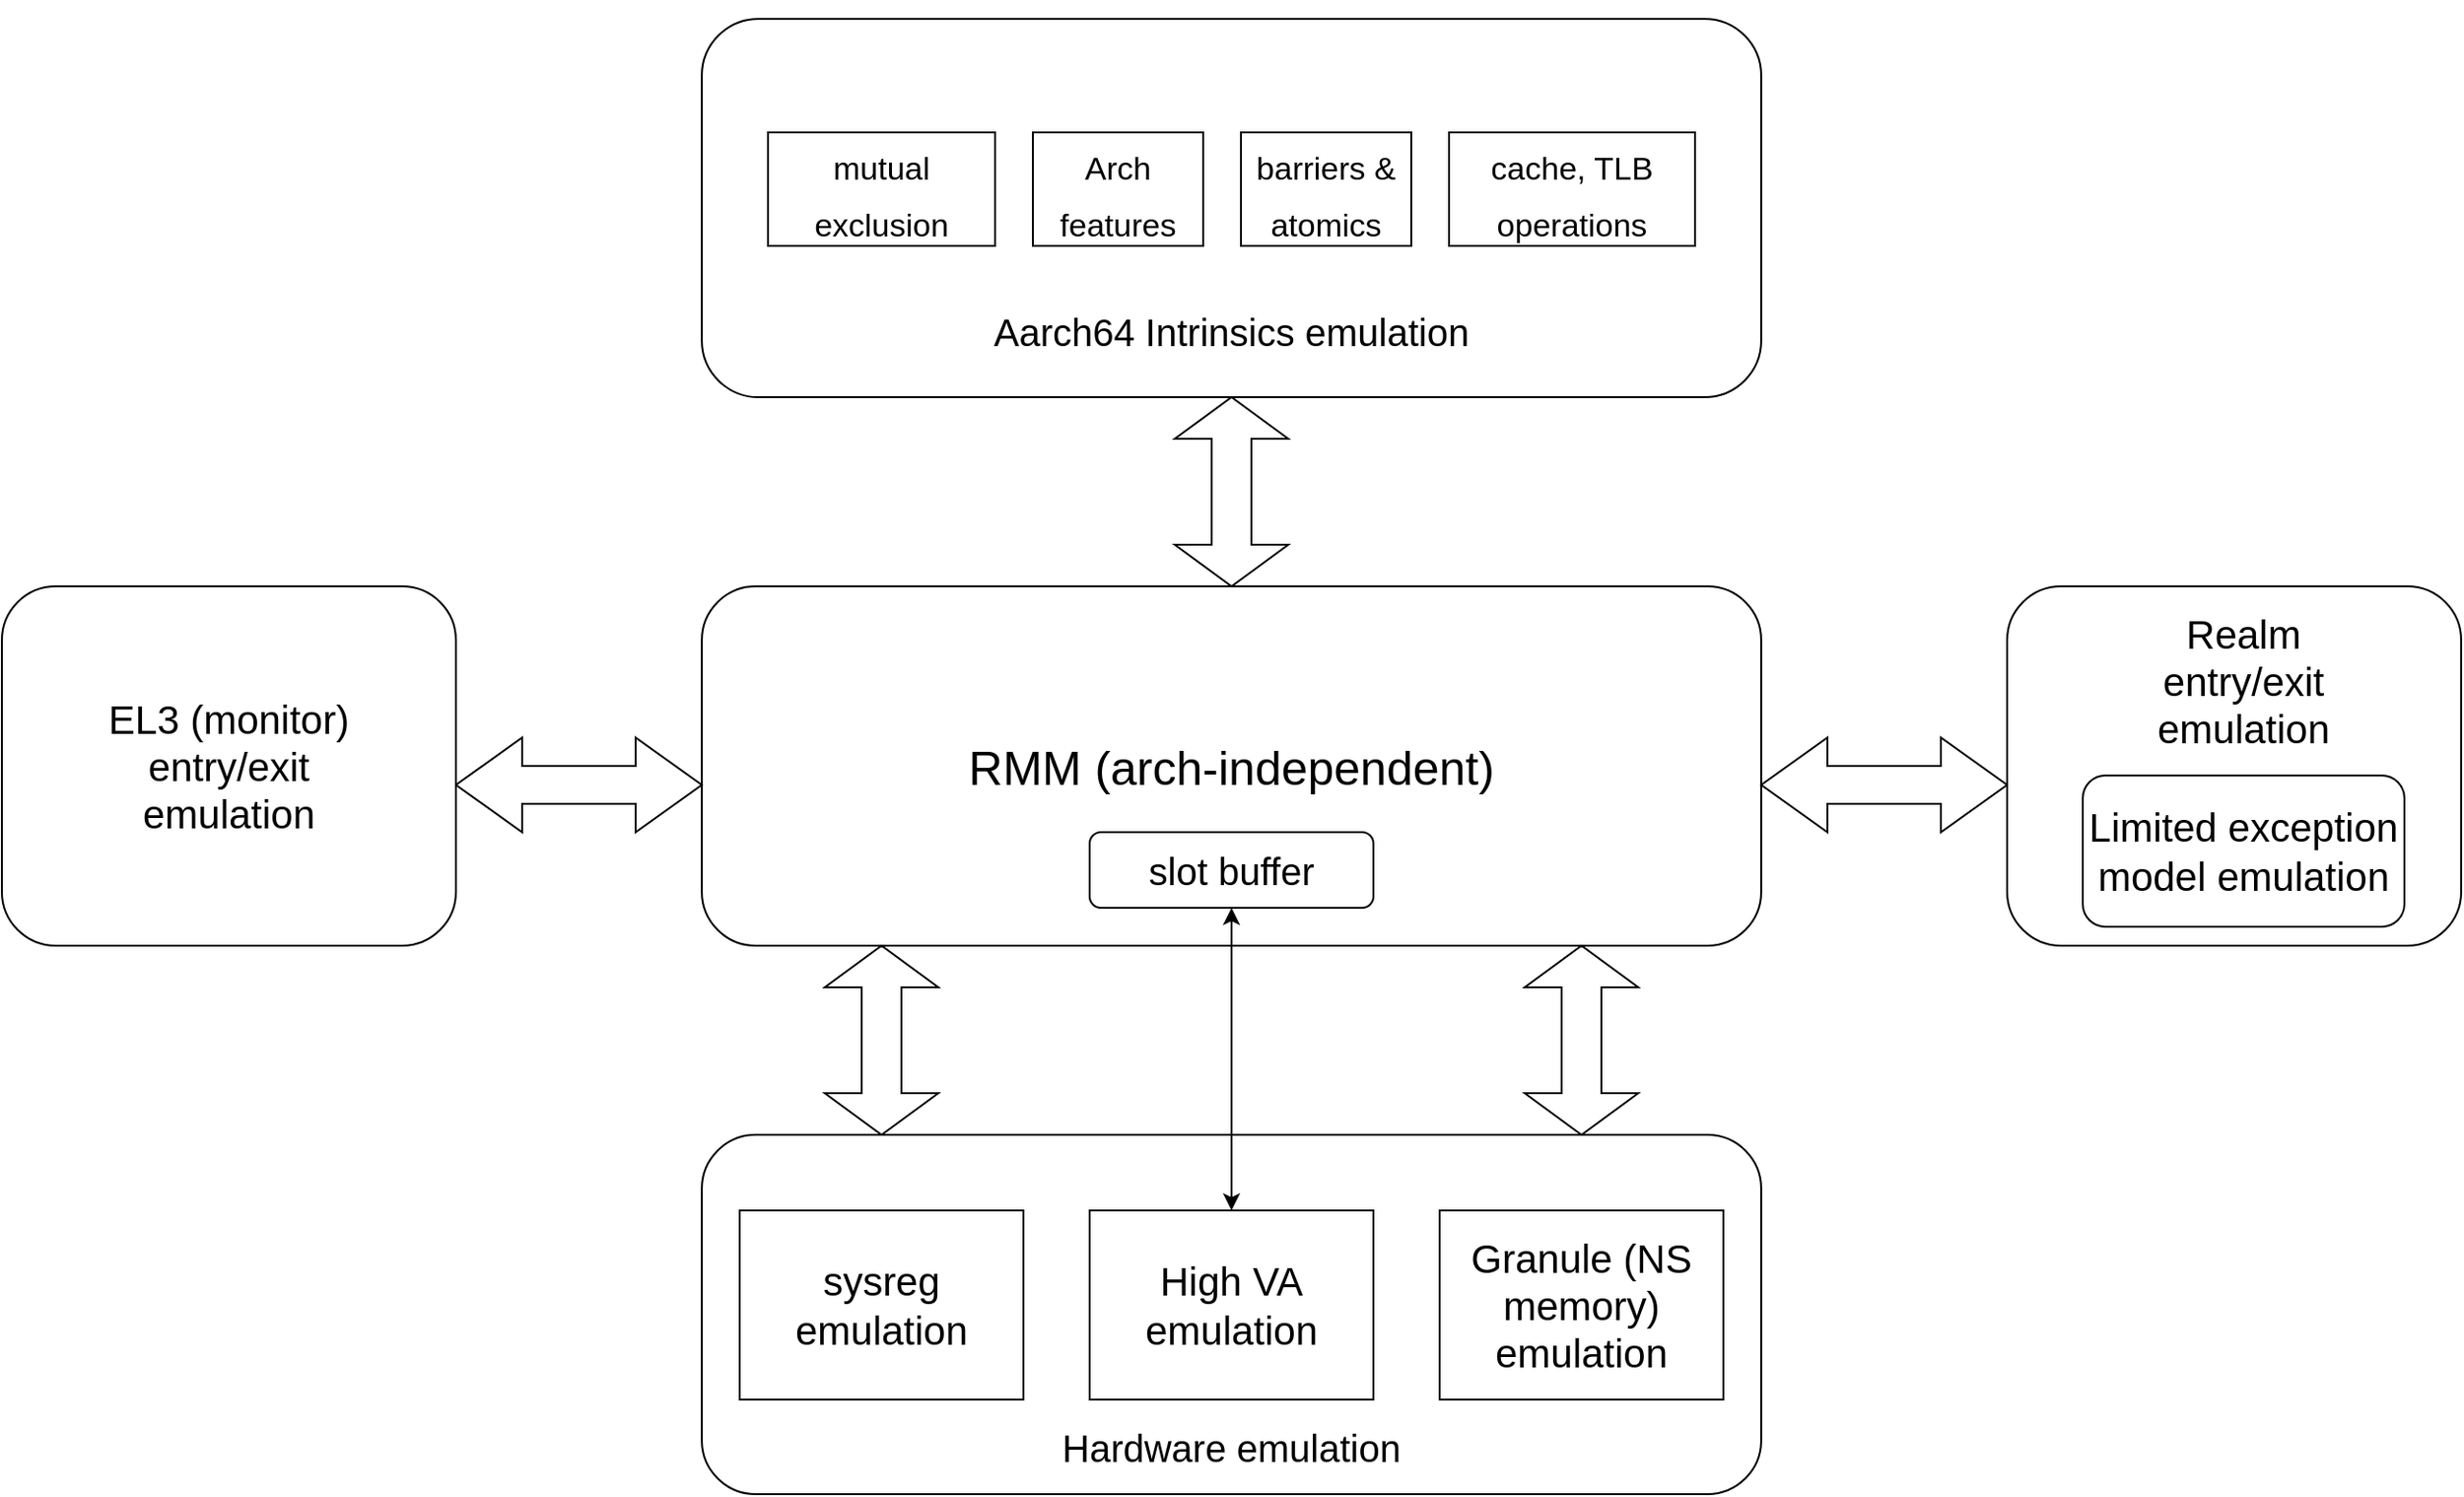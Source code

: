 <mxfile version="20.8.23" type="github">
  <diagram name="第 1 页" id="_ft1_ogU57z6ifeGg3HV">
    <mxGraphModel dx="1176" dy="1112" grid="1" gridSize="10" guides="1" tooltips="1" connect="1" arrows="1" fold="1" page="0" pageScale="1" pageWidth="2339" pageHeight="3300" math="0" shadow="0">
      <root>
        <mxCell id="0" />
        <mxCell id="1" parent="0" />
        <mxCell id="WEMd-4f8y04v5PAI4ZZ1-1" value="&lt;font style=&quot;font-size: 25px;&quot;&gt;RMM (arch-independent)&lt;/font&gt;" style="rounded=1;whiteSpace=wrap;html=1;" vertex="1" parent="1">
          <mxGeometry x="500" y="200" width="560" height="190" as="geometry" />
        </mxCell>
        <mxCell id="WEMd-4f8y04v5PAI4ZZ1-2" value="slot buffer" style="rounded=1;whiteSpace=wrap;html=1;fontSize=20;" vertex="1" parent="1">
          <mxGeometry x="705" y="330" width="150" height="40" as="geometry" />
        </mxCell>
        <mxCell id="WEMd-4f8y04v5PAI4ZZ1-13" value="" style="html=1;shadow=0;dashed=0;align=center;verticalAlign=middle;shape=mxgraph.arrows2.twoWayArrow;dy=0.6;dx=35;fontSize=25;" vertex="1" parent="1">
          <mxGeometry x="1060" y="280" width="130" height="50" as="geometry" />
        </mxCell>
        <mxCell id="WEMd-4f8y04v5PAI4ZZ1-14" value="" style="group" vertex="1" connectable="0" parent="1">
          <mxGeometry x="1190" y="200" width="240" height="190" as="geometry" />
        </mxCell>
        <mxCell id="WEMd-4f8y04v5PAI4ZZ1-10" value="" style="rounded=1;whiteSpace=wrap;html=1;fontSize=21;" vertex="1" parent="WEMd-4f8y04v5PAI4ZZ1-14">
          <mxGeometry width="240" height="190" as="geometry" />
        </mxCell>
        <mxCell id="WEMd-4f8y04v5PAI4ZZ1-11" value="Limited exception model emulation" style="rounded=1;whiteSpace=wrap;html=1;fontSize=21;" vertex="1" parent="WEMd-4f8y04v5PAI4ZZ1-14">
          <mxGeometry x="40" y="100" width="170" height="80" as="geometry" />
        </mxCell>
        <mxCell id="WEMd-4f8y04v5PAI4ZZ1-12" value="Realm entry/exit emulation" style="text;html=1;strokeColor=none;fillColor=none;align=center;verticalAlign=middle;whiteSpace=wrap;rounded=0;fontSize=21;" vertex="1" parent="WEMd-4f8y04v5PAI4ZZ1-14">
          <mxGeometry x="65" y="10" width="120" height="80" as="geometry" />
        </mxCell>
        <mxCell id="WEMd-4f8y04v5PAI4ZZ1-16" value="" style="html=1;shadow=0;dashed=0;align=center;verticalAlign=middle;shape=mxgraph.arrows2.twoWayArrow;dy=0.6;dx=35;fontSize=25;" vertex="1" parent="1">
          <mxGeometry x="370" y="280" width="130" height="50" as="geometry" />
        </mxCell>
        <mxCell id="WEMd-4f8y04v5PAI4ZZ1-18" value="" style="rounded=1;whiteSpace=wrap;html=1;fontSize=21;" vertex="1" parent="1">
          <mxGeometry x="130" y="200" width="240" height="190" as="geometry" />
        </mxCell>
        <mxCell id="WEMd-4f8y04v5PAI4ZZ1-20" value="EL3 (monitor) entry/exit emulation" style="text;html=1;strokeColor=none;fillColor=none;align=center;verticalAlign=middle;whiteSpace=wrap;rounded=0;fontSize=21;" vertex="1" parent="1">
          <mxGeometry x="175" y="255" width="150" height="80" as="geometry" />
        </mxCell>
        <mxCell id="WEMd-4f8y04v5PAI4ZZ1-23" value="" style="html=1;shadow=0;dashed=0;align=center;verticalAlign=middle;shape=mxgraph.arrows2.twoWayArrow;dy=0.65;dx=22;fontSize=25;rotation=90;" vertex="1" parent="1">
          <mxGeometry x="545" y="410" width="100" height="60" as="geometry" />
        </mxCell>
        <mxCell id="WEMd-4f8y04v5PAI4ZZ1-25" value="" style="group" vertex="1" connectable="0" parent="1">
          <mxGeometry x="500" y="490" width="560" height="190" as="geometry" />
        </mxCell>
        <mxCell id="WEMd-4f8y04v5PAI4ZZ1-3" value="" style="rounded=1;whiteSpace=wrap;html=1;" vertex="1" parent="WEMd-4f8y04v5PAI4ZZ1-25">
          <mxGeometry width="560" height="190" as="geometry" />
        </mxCell>
        <mxCell id="WEMd-4f8y04v5PAI4ZZ1-4" value="Hardware emulation" style="text;html=1;strokeColor=none;fillColor=none;align=center;verticalAlign=middle;whiteSpace=wrap;rounded=0;fontSize=20;" vertex="1" parent="WEMd-4f8y04v5PAI4ZZ1-25">
          <mxGeometry x="150" y="150" width="260" height="30" as="geometry" />
        </mxCell>
        <mxCell id="WEMd-4f8y04v5PAI4ZZ1-6" value="&lt;font style=&quot;font-size: 21px;&quot;&gt;sysreg emulation&lt;/font&gt;" style="rounded=0;whiteSpace=wrap;html=1;fontSize=20;" vertex="1" parent="WEMd-4f8y04v5PAI4ZZ1-25">
          <mxGeometry x="20" y="40" width="150" height="100" as="geometry" />
        </mxCell>
        <mxCell id="WEMd-4f8y04v5PAI4ZZ1-7" value="&lt;font style=&quot;font-size: 21px;&quot;&gt;High VA emulation&lt;/font&gt;" style="rounded=0;whiteSpace=wrap;html=1;fontSize=20;" vertex="1" parent="WEMd-4f8y04v5PAI4ZZ1-25">
          <mxGeometry x="205" y="40" width="150" height="100" as="geometry" />
        </mxCell>
        <mxCell id="WEMd-4f8y04v5PAI4ZZ1-8" value="&lt;font style=&quot;font-size: 21px;&quot;&gt;Granule (NS memory) emulation&lt;/font&gt;" style="rounded=0;whiteSpace=wrap;html=1;fontSize=20;" vertex="1" parent="WEMd-4f8y04v5PAI4ZZ1-25">
          <mxGeometry x="390" y="40" width="150" height="100" as="geometry" />
        </mxCell>
        <mxCell id="WEMd-4f8y04v5PAI4ZZ1-26" style="edgeStyle=orthogonalEdgeStyle;rounded=0;orthogonalLoop=1;jettySize=auto;html=1;exitX=0.5;exitY=0;exitDx=0;exitDy=0;entryX=0.5;entryY=1;entryDx=0;entryDy=0;fontSize=25;startArrow=classic;startFill=1;" edge="1" parent="1" source="WEMd-4f8y04v5PAI4ZZ1-7" target="WEMd-4f8y04v5PAI4ZZ1-2">
          <mxGeometry relative="1" as="geometry" />
        </mxCell>
        <mxCell id="WEMd-4f8y04v5PAI4ZZ1-27" value="" style="html=1;shadow=0;dashed=0;align=center;verticalAlign=middle;shape=mxgraph.arrows2.twoWayArrow;dy=0.65;dx=22;fontSize=25;rotation=90;" vertex="1" parent="1">
          <mxGeometry x="915" y="410" width="100" height="60" as="geometry" />
        </mxCell>
        <mxCell id="WEMd-4f8y04v5PAI4ZZ1-39" value="" style="group" vertex="1" connectable="0" parent="1">
          <mxGeometry x="500" y="-110" width="560" height="200" as="geometry" />
        </mxCell>
        <mxCell id="WEMd-4f8y04v5PAI4ZZ1-30" value="" style="rounded=1;whiteSpace=wrap;html=1;fontSize=25;" vertex="1" parent="WEMd-4f8y04v5PAI4ZZ1-39">
          <mxGeometry y="10" width="560" height="200" as="geometry" />
        </mxCell>
        <mxCell id="WEMd-4f8y04v5PAI4ZZ1-31" value="Aarch64 Intrinsics emulation" style="text;html=1;strokeColor=none;fillColor=none;align=center;verticalAlign=middle;whiteSpace=wrap;rounded=0;fontSize=20;" vertex="1" parent="WEMd-4f8y04v5PAI4ZZ1-39">
          <mxGeometry x="150" y="160" width="260" height="30" as="geometry" />
        </mxCell>
        <mxCell id="WEMd-4f8y04v5PAI4ZZ1-37" value="" style="group" vertex="1" connectable="0" parent="WEMd-4f8y04v5PAI4ZZ1-39">
          <mxGeometry x="35" y="70" width="490" height="60" as="geometry" />
        </mxCell>
        <mxCell id="WEMd-4f8y04v5PAI4ZZ1-33" value="&lt;font style=&quot;font-size: 17px;&quot;&gt;mutual exclusion&lt;/font&gt;" style="rounded=0;whiteSpace=wrap;html=1;fontSize=25;" vertex="1" parent="WEMd-4f8y04v5PAI4ZZ1-37">
          <mxGeometry width="120" height="60" as="geometry" />
        </mxCell>
        <mxCell id="WEMd-4f8y04v5PAI4ZZ1-34" value="&lt;font style=&quot;font-size: 17px;&quot;&gt;Arch features&lt;/font&gt;" style="rounded=0;whiteSpace=wrap;html=1;fontSize=25;" vertex="1" parent="WEMd-4f8y04v5PAI4ZZ1-37">
          <mxGeometry x="140" width="90" height="60" as="geometry" />
        </mxCell>
        <mxCell id="WEMd-4f8y04v5PAI4ZZ1-35" value="&lt;font style=&quot;font-size: 17px;&quot;&gt;barriers &amp;amp; atomics&lt;/font&gt;" style="rounded=0;whiteSpace=wrap;html=1;fontSize=25;" vertex="1" parent="WEMd-4f8y04v5PAI4ZZ1-37">
          <mxGeometry x="250" width="90" height="60" as="geometry" />
        </mxCell>
        <mxCell id="WEMd-4f8y04v5PAI4ZZ1-36" value="&lt;font style=&quot;font-size: 17px;&quot;&gt;cache, TLB operations&lt;/font&gt;" style="rounded=0;whiteSpace=wrap;html=1;fontSize=25;" vertex="1" parent="WEMd-4f8y04v5PAI4ZZ1-37">
          <mxGeometry x="360" width="130" height="60" as="geometry" />
        </mxCell>
        <mxCell id="WEMd-4f8y04v5PAI4ZZ1-40" value="" style="html=1;shadow=0;dashed=0;align=center;verticalAlign=middle;shape=mxgraph.arrows2.twoWayArrow;dy=0.65;dx=22;fontSize=25;rotation=90;" vertex="1" parent="1">
          <mxGeometry x="730" y="120" width="100" height="60" as="geometry" />
        </mxCell>
      </root>
    </mxGraphModel>
  </diagram>
</mxfile>
